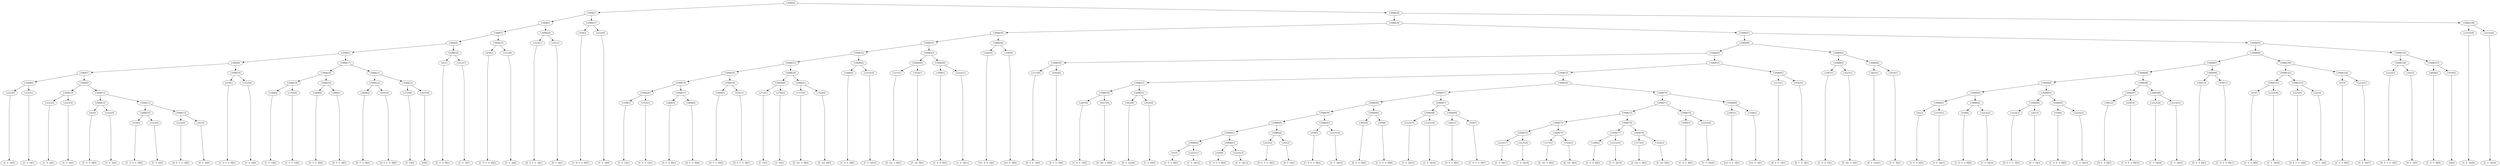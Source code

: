 digraph sample{
"L2223(0)"->"[C  E  A](0)"
"L2223(1)"->"[C  E  A](1)"
"L5068(8)"->"L2223(0)"
"L5068(8)"->"L2223(1)"
"L2223(2)"->"[C  E  A](2)"
"L2223(3)"->"[C  E  A](3)"
"L5068(10)"->"L2223(2)"
"L5068(10)"->"L2223(3)"
"L81(0)"->"[C  E  A  B](0)"
"L2223(4)"->"[C  E  A](4)"
"L5068(12)"->"L81(0)"
"L5068(12)"->"L2223(4)"
"L439(0)"->"[C  D  E  A  B](0)"
"L2223(5)"->"[C  E  A](5)"
"L5068(14)"->"L439(0)"
"L5068(14)"->"L2223(5)"
"L2232(0)"->"[D  E  F  G  A](0)"
"L241(0)"->"[D  F  A](0)"
"L5068(15)"->"L2232(0)"
"L5068(15)"->"L241(0)"
"L5068(13)"->"L5068(14)"
"L5068(13)"->"L5068(15)"
"L5068(11)"->"L5068(12)"
"L5068(11)"->"L5068(13)"
"L5068(9)"->"L5068(10)"
"L5068(9)"->"L5068(11)"
"L5068(7)"->"L5068(8)"
"L5068(7)"->"L5068(9)"
"L439(1)"->"[C  D  E  A  B](1)"
"L2223(6)"->"[C  E  A](6)"
"L5068(16)"->"L439(1)"
"L5068(16)"->"L2223(6)"
"L5068(6)"->"L5068(7)"
"L5068(6)"->"L5068(16)"
"L3398(0)"->"[C  E  G](0)"
"L3335(0)"->"[C  E  F  G](0)"
"L5068(19)"->"L3398(0)"
"L5068(19)"->"L3335(0)"
"L2808(0)"->"[D  F  G  B](0)"
"L2808(1)"->"[D  F  G  B](1)"
"L5068(20)"->"L2808(0)"
"L5068(20)"->"L2808(1)"
"L5068(18)"->"L5068(19)"
"L5068(18)"->"L5068(20)"
"L2808(2)"->"[D  F  G  B](2)"
"L4291(0)"->"[D  E  F  G  B](0)"
"L5068(22)"->"L2808(2)"
"L5068(22)"->"L4291(0)"
"L2710(0)"->"[C  E](0)"
"L4435(0)"->"[E](0)"
"L5068(23)"->"L2710(0)"
"L5068(23)"->"L4435(0)"
"L5068(21)"->"L5068(22)"
"L5068(21)"->"L5068(23)"
"L5068(17)"->"L5068(18)"
"L5068(17)"->"L5068(21)"
"L5068(5)"->"L5068(6)"
"L5068(5)"->"L5068(17)"
"L81(1)"->"[C  E  A  B](1)"
"L2223(7)"->"[C  E  A](7)"
"L5068(24)"->"L81(1)"
"L5068(24)"->"L2223(7)"
"L5068(4)"->"L5068(5)"
"L5068(4)"->"L5068(24)"
"L439(2)"->"[C  D  E  A  B](2)"
"L2223(8)"->"[C  E  A](8)"
"L5068(25)"->"L439(2)"
"L5068(25)"->"L2223(8)"
"L5068(3)"->"L5068(4)"
"L5068(3)"->"L5068(25)"
"L2232(1)"->"[D  E  F  G  A](1)"
"L241(1)"->"[D  F  A](1)"
"L5068(26)"->"L2232(1)"
"L5068(26)"->"L241(1)"
"L5068(2)"->"L5068(3)"
"L5068(2)"->"L5068(26)"
"L439(3)"->"[C  D  E  A  B](3)"
"L2223(9)"->"[C  E  A](9)"
"L5068(27)"->"L439(3)"
"L5068(27)"->"L2223(9)"
"L5068(1)"->"L5068(2)"
"L5068(1)"->"L5068(27)"
"L3398(1)"->"[C  E  G](1)"
"L3335(1)"->"[C  E  F  G](1)"
"L5068(36)"->"L3398(1)"
"L5068(36)"->"L3335(1)"
"L2808(3)"->"[D  F  G  B](3)"
"L2808(4)"->"[D  F  G  B](4)"
"L5068(37)"->"L2808(3)"
"L5068(37)"->"L2808(4)"
"L5068(35)"->"L5068(36)"
"L5068(35)"->"L5068(37)"
"L2808(5)"->"[D  F  G  B](5)"
"L4291(1)"->"[D  E  F  G  B](1)"
"L5068(38)"->"L2808(5)"
"L5068(38)"->"L4291(1)"
"L5068(34)"->"L5068(35)"
"L5068(34)"->"L5068(38)"
"L2710(1)"->"[C  E](1)"
"L2710(2)"->"[C  E](2)"
"L5068(40)"->"L2710(1)"
"L5068(40)"->"L2710(2)"
"L1575(0)"->"[E  Gis  A  B](0)"
"L3524(0)"->"[E  Gis  B](0)"
"L5068(41)"->"L1575(0)"
"L5068(41)"->"L3524(0)"
"L5068(39)"->"L5068(40)"
"L5068(39)"->"L5068(41)"
"L5068(33)"->"L5068(34)"
"L5068(33)"->"L5068(39)"
"L1066(0)"->"[C  D  A  B](0)"
"L2223(10)"->"[C  E  A](10)"
"L5068(42)"->"L1066(0)"
"L5068(42)"->"L2223(10)"
"L5068(32)"->"L5068(33)"
"L5068(32)"->"L5068(42)"
"L1575(1)"->"[E  Gis  A  B](1)"
"L3524(1)"->"[E  Gis  B](1)"
"L5068(44)"->"L1575(1)"
"L5068(44)"->"L3524(1)"
"L1066(1)"->"[C  D  A  B](1)"
"L2223(11)"->"[C  E  A](11)"
"L5068(45)"->"L1066(1)"
"L5068(45)"->"L2223(11)"
"L5068(43)"->"L5068(44)"
"L5068(43)"->"L5068(45)"
"L5068(31)"->"L5068(32)"
"L5068(31)"->"L5068(43)"
"L2482(0)"->"[Cis  D  E  A](0)"
"L3249(0)"->"[Cis  E  A](0)"
"L5068(46)"->"L2482(0)"
"L5068(46)"->"L3249(0)"
"L5068(30)"->"L5068(31)"
"L5068(30)"->"L5068(46)"
"L2115(0)"->"[D  E  F  G](0)"
"L4583(0)"->"[E  F  G  A](0)"
"L5068(50)"->"L2115(0)"
"L5068(50)"->"L4583(0)"
"L2487(0)"->"[C  D  E  F](0)"
"L4227(0)"->"[D  Dis  A  B](0)"
"L5068(54)"->"L2487(0)"
"L5068(54)"->"L4227(0)"
"L3825(0)"->"[D  E  Gis](0)"
"L2916(0)"->"[C  E  B](0)"
"L5068(55)"->"L3825(0)"
"L5068(55)"->"L2916(0)"
"L5068(53)"->"L5068(54)"
"L5068(53)"->"L5068(55)"
"L81(2)"->"[C  E  A  B](2)"
"L2223(12)"->"[C  E  A](12)"
"L5068(62)"->"L81(2)"
"L5068(62)"->"L2223(12)"
"L439(4)"->"[C  D  E  A  B](4)"
"L2223(13)"->"[C  E  A](13)"
"L5068(63)"->"L439(4)"
"L5068(63)"->"L2223(13)"
"L5068(61)"->"L5068(62)"
"L5068(61)"->"L5068(63)"
"L2232(2)"->"[D  E  F  G  A](2)"
"L241(2)"->"[D  F  A](2)"
"L5068(64)"->"L2232(2)"
"L5068(64)"->"L241(2)"
"L5068(60)"->"L5068(61)"
"L5068(60)"->"L5068(64)"
"L439(5)"->"[C  D  E  A  B](5)"
"L2223(14)"->"[C  E  A](14)"
"L5068(65)"->"L439(5)"
"L5068(65)"->"L2223(14)"
"L5068(59)"->"L5068(60)"
"L5068(59)"->"L5068(65)"
"L3891(0)"->"[D  E  A  B](0)"
"L439(6)"->"[C  D  E  A  B](6)"
"L5068(66)"->"L3891(0)"
"L5068(66)"->"L439(6)"
"L5068(58)"->"L5068(59)"
"L5068(58)"->"L5068(66)"
"L2223(15)"->"[C  E  A](15)"
"L2223(16)"->"[C  E  A](16)"
"L5068(68)"->"L2223(15)"
"L5068(68)"->"L2223(16)"
"L3891(1)"->"[D  E  A  B](1)"
"L439(7)"->"[C  D  E  A  B](7)"
"L5068(69)"->"L3891(1)"
"L5068(69)"->"L439(7)"
"L5068(67)"->"L5068(68)"
"L5068(67)"->"L5068(69)"
"L5068(57)"->"L5068(58)"
"L5068(57)"->"L5068(67)"
"L2223(17)"->"[C  E  A](17)"
"L2223(18)"->"[C  E  A](18)"
"L5068(74)"->"L2223(17)"
"L5068(74)"->"L2223(18)"
"L1575(2)"->"[E  Gis  A  B](2)"
"L3524(2)"->"[E  Gis  B](2)"
"L5068(75)"->"L1575(2)"
"L5068(75)"->"L3524(2)"
"L5068(73)"->"L5068(74)"
"L5068(73)"->"L5068(75)"
"L1066(2)"->"[C  D  A  B](2)"
"L2223(19)"->"[C  E  A](19)"
"L5068(77)"->"L1066(2)"
"L5068(77)"->"L2223(19)"
"L1575(3)"->"[E  Gis  A  B](3)"
"L3524(3)"->"[E  Gis  B](3)"
"L5068(78)"->"L1575(3)"
"L5068(78)"->"L3524(3)"
"L5068(76)"->"L5068(77)"
"L5068(76)"->"L5068(78)"
"L5068(72)"->"L5068(73)"
"L5068(72)"->"L5068(76)"
"L1066(3)"->"[C  D  A  B](3)"
"L2223(20)"->"[C  E  A](20)"
"L5068(79)"->"L1066(3)"
"L5068(79)"->"L2223(20)"
"L5068(71)"->"L5068(72)"
"L5068(71)"->"L5068(79)"
"L2482(1)"->"[Cis  D  E  A](1)"
"L3249(1)"->"[Cis  E  A](1)"
"L5068(80)"->"L2482(1)"
"L5068(80)"->"L3249(1)"
"L5068(70)"->"L5068(71)"
"L5068(70)"->"L5068(80)"
"L5068(56)"->"L5068(57)"
"L5068(56)"->"L5068(70)"
"L5068(52)"->"L5068(53)"
"L5068(52)"->"L5068(56)"
"L2115(1)"->"[D  E  F  G](1)"
"L4583(1)"->"[E  F  G  A](1)"
"L5068(81)"->"L2115(1)"
"L5068(81)"->"L4583(1)"
"L5068(51)"->"L5068(52)"
"L5068(51)"->"L5068(81)"
"L5068(49)"->"L5068(50)"
"L5068(49)"->"L5068(51)"
"L2487(1)"->"[C  D  E  F](1)"
"L4227(1)"->"[D  Dis  A  B](1)"
"L5068(83)"->"L2487(1)"
"L5068(83)"->"L4227(1)"
"L3825(1)"->"[D  E  Gis](1)"
"L2916(1)"->"[C  E  B](1)"
"L5068(84)"->"L3825(1)"
"L5068(84)"->"L2916(1)"
"L5068(82)"->"L5068(83)"
"L5068(82)"->"L5068(84)"
"L5068(48)"->"L5068(49)"
"L5068(48)"->"L5068(82)"
"L81(3)"->"[C  E  A  B](3)"
"L2223(21)"->"[C  E  A](21)"
"L5068(91)"->"L81(3)"
"L5068(91)"->"L2223(21)"
"L439(8)"->"[C  D  E  A  B](8)"
"L2223(22)"->"[C  E  A](22)"
"L5068(92)"->"L439(8)"
"L5068(92)"->"L2223(22)"
"L5068(90)"->"L5068(91)"
"L5068(90)"->"L5068(92)"
"L2232(3)"->"[D  E  F  G  A](3)"
"L241(3)"->"[D  F  A](3)"
"L5068(94)"->"L2232(3)"
"L5068(94)"->"L241(3)"
"L439(9)"->"[C  D  E  A  B](9)"
"L2223(23)"->"[C  E  A](23)"
"L5068(95)"->"L439(9)"
"L5068(95)"->"L2223(23)"
"L5068(93)"->"L5068(94)"
"L5068(93)"->"L5068(95)"
"L5068(89)"->"L5068(90)"
"L5068(89)"->"L5068(93)"
"L3891(2)"->"[D  E  A  B](2)"
"L439(10)"->"[C  D  E  A  B](10)"
"L5068(97)"->"L3891(2)"
"L5068(97)"->"L439(10)"
"L2223(24)"->"[C  E  A](24)"
"L2223(25)"->"[C  E  A](25)"
"L5068(98)"->"L2223(24)"
"L5068(98)"->"L2223(25)"
"L5068(96)"->"L5068(97)"
"L5068(96)"->"L5068(98)"
"L5068(88)"->"L5068(89)"
"L5068(88)"->"L5068(96)"
"L3891(3)"->"[D  E  A  B](3)"
"L439(11)"->"[C  D  E  A  B](11)"
"L5068(99)"->"L3891(3)"
"L5068(99)"->"L439(11)"
"L5068(87)"->"L5068(88)"
"L5068(87)"->"L5068(99)"
"L81(4)"->"[C  E  A  B](4)"
"L2223(26)"->"[C  E  A](26)"
"L5068(102)"->"L81(4)"
"L5068(102)"->"L2223(26)"
"L2232(4)"->"[D  E  F  G  A](4)"
"L241(4)"->"[D  F  A](4)"
"L5068(103)"->"L2232(4)"
"L5068(103)"->"L241(4)"
"L5068(101)"->"L5068(102)"
"L5068(101)"->"L5068(103)"
"L81(5)"->"[C  E  A  B](5)"
"L2223(27)"->"[C  E  A](27)"
"L5068(104)"->"L81(5)"
"L5068(104)"->"L2223(27)"
"L5068(100)"->"L5068(101)"
"L5068(100)"->"L5068(104)"
"L5068(86)"->"L5068(87)"
"L5068(86)"->"L5068(100)"
"L2232(5)"->"[D  E  F  G  A](5)"
"L241(5)"->"[D  F  A](5)"
"L5068(106)"->"L2232(5)"
"L5068(106)"->"L241(5)"
"L4604(0)"->"[C  D  E  B](0)"
"L3476(0)"->"[A](0)"
"L5068(107)"->"L4604(0)"
"L5068(107)"->"L3476(0)"
"L5068(105)"->"L5068(106)"
"L5068(105)"->"L5068(107)"
"L5068(85)"->"L5068(86)"
"L5068(85)"->"L5068(105)"
"L5068(47)"->"L5068(48)"
"L5068(47)"->"L5068(85)"
"L5068(29)"->"L5068(30)"
"L5068(29)"->"L5068(47)"
"L2223(28)"->"[C  E  A](28)"
"L2223(29)"->"[C  E  A](29)"
"L5068(108)"->"L2223(28)"
"L5068(108)"->"L2223(29)"
"L5068(28)"->"L5068(29)"
"L5068(28)"->"L5068(108)"
"L5068(0)"->"L5068(1)"
"L5068(0)"->"L5068(28)"
{rank = min; "L5068(0)"}
{rank = same; "L5068(1)"; "L5068(28)";}
{rank = same; "L5068(2)"; "L5068(27)"; "L5068(29)"; "L5068(108)";}
{rank = same; "L5068(3)"; "L5068(26)"; "L439(3)"; "L2223(9)"; "L5068(30)"; "L5068(47)"; "L2223(28)"; "L2223(29)";}
{rank = same; "L5068(4)"; "L5068(25)"; "L2232(1)"; "L241(1)"; "L5068(31)"; "L5068(46)"; "L5068(48)"; "L5068(85)";}
{rank = same; "L5068(5)"; "L5068(24)"; "L439(2)"; "L2223(8)"; "L5068(32)"; "L5068(43)"; "L2482(0)"; "L3249(0)"; "L5068(49)"; "L5068(82)"; "L5068(86)"; "L5068(105)";}
{rank = same; "L5068(6)"; "L5068(17)"; "L81(1)"; "L2223(7)"; "L5068(33)"; "L5068(42)"; "L5068(44)"; "L5068(45)"; "L5068(50)"; "L5068(51)"; "L5068(83)"; "L5068(84)"; "L5068(87)"; "L5068(100)"; "L5068(106)"; "L5068(107)";}
{rank = same; "L5068(7)"; "L5068(16)"; "L5068(18)"; "L5068(21)"; "L5068(34)"; "L5068(39)"; "L1066(0)"; "L2223(10)"; "L1575(1)"; "L3524(1)"; "L1066(1)"; "L2223(11)"; "L2115(0)"; "L4583(0)"; "L5068(52)"; "L5068(81)"; "L2487(1)"; "L4227(1)"; "L3825(1)"; "L2916(1)"; "L5068(88)"; "L5068(99)"; "L5068(101)"; "L5068(104)"; "L2232(5)"; "L241(5)"; "L4604(0)"; "L3476(0)";}
{rank = same; "L5068(8)"; "L5068(9)"; "L439(1)"; "L2223(6)"; "L5068(19)"; "L5068(20)"; "L5068(22)"; "L5068(23)"; "L5068(35)"; "L5068(38)"; "L5068(40)"; "L5068(41)"; "L5068(53)"; "L5068(56)"; "L2115(1)"; "L4583(1)"; "L5068(89)"; "L5068(96)"; "L3891(3)"; "L439(11)"; "L5068(102)"; "L5068(103)"; "L81(5)"; "L2223(27)";}
{rank = same; "L2223(0)"; "L2223(1)"; "L5068(10)"; "L5068(11)"; "L3398(0)"; "L3335(0)"; "L2808(0)"; "L2808(1)"; "L2808(2)"; "L4291(0)"; "L2710(0)"; "L4435(0)"; "L5068(36)"; "L5068(37)"; "L2808(5)"; "L4291(1)"; "L2710(1)"; "L2710(2)"; "L1575(0)"; "L3524(0)"; "L5068(54)"; "L5068(55)"; "L5068(57)"; "L5068(70)"; "L5068(90)"; "L5068(93)"; "L5068(97)"; "L5068(98)"; "L81(4)"; "L2223(26)"; "L2232(4)"; "L241(4)";}
{rank = same; "L2223(2)"; "L2223(3)"; "L5068(12)"; "L5068(13)"; "L3398(1)"; "L3335(1)"; "L2808(3)"; "L2808(4)"; "L2487(0)"; "L4227(0)"; "L3825(0)"; "L2916(0)"; "L5068(58)"; "L5068(67)"; "L5068(71)"; "L5068(80)"; "L5068(91)"; "L5068(92)"; "L5068(94)"; "L5068(95)"; "L3891(2)"; "L439(10)"; "L2223(24)"; "L2223(25)";}
{rank = same; "L81(0)"; "L2223(4)"; "L5068(14)"; "L5068(15)"; "L5068(59)"; "L5068(66)"; "L5068(68)"; "L5068(69)"; "L5068(72)"; "L5068(79)"; "L2482(1)"; "L3249(1)"; "L81(3)"; "L2223(21)"; "L439(8)"; "L2223(22)"; "L2232(3)"; "L241(3)"; "L439(9)"; "L2223(23)";}
{rank = same; "L439(0)"; "L2223(5)"; "L2232(0)"; "L241(0)"; "L5068(60)"; "L5068(65)"; "L3891(0)"; "L439(6)"; "L2223(15)"; "L2223(16)"; "L3891(1)"; "L439(7)"; "L5068(73)"; "L5068(76)"; "L1066(3)"; "L2223(20)";}
{rank = same; "L5068(61)"; "L5068(64)"; "L439(5)"; "L2223(14)"; "L5068(74)"; "L5068(75)"; "L5068(77)"; "L5068(78)";}
{rank = same; "L5068(62)"; "L5068(63)"; "L2232(2)"; "L241(2)"; "L2223(17)"; "L2223(18)"; "L1575(2)"; "L3524(2)"; "L1066(2)"; "L2223(19)"; "L1575(3)"; "L3524(3)";}
{rank = same; "L81(2)"; "L2223(12)"; "L439(4)"; "L2223(13)";}
{rank = max; "[A](0)"; "[C  D  A  B](0)"; "[C  D  A  B](1)"; "[C  D  A  B](2)"; "[C  D  A  B](3)"; "[C  D  E  A  B](0)"; "[C  D  E  A  B](1)"; "[C  D  E  A  B](10)"; "[C  D  E  A  B](11)"; "[C  D  E  A  B](2)"; "[C  D  E  A  B](3)"; "[C  D  E  A  B](4)"; "[C  D  E  A  B](5)"; "[C  D  E  A  B](6)"; "[C  D  E  A  B](7)"; "[C  D  E  A  B](8)"; "[C  D  E  A  B](9)"; "[C  D  E  B](0)"; "[C  D  E  F](0)"; "[C  D  E  F](1)"; "[C  E  A  B](0)"; "[C  E  A  B](1)"; "[C  E  A  B](2)"; "[C  E  A  B](3)"; "[C  E  A  B](4)"; "[C  E  A  B](5)"; "[C  E  A](0)"; "[C  E  A](1)"; "[C  E  A](10)"; "[C  E  A](11)"; "[C  E  A](12)"; "[C  E  A](13)"; "[C  E  A](14)"; "[C  E  A](15)"; "[C  E  A](16)"; "[C  E  A](17)"; "[C  E  A](18)"; "[C  E  A](19)"; "[C  E  A](2)"; "[C  E  A](20)"; "[C  E  A](21)"; "[C  E  A](22)"; "[C  E  A](23)"; "[C  E  A](24)"; "[C  E  A](25)"; "[C  E  A](26)"; "[C  E  A](27)"; "[C  E  A](28)"; "[C  E  A](29)"; "[C  E  A](3)"; "[C  E  A](4)"; "[C  E  A](5)"; "[C  E  A](6)"; "[C  E  A](7)"; "[C  E  A](8)"; "[C  E  A](9)"; "[C  E  B](0)"; "[C  E  B](1)"; "[C  E  F  G](0)"; "[C  E  F  G](1)"; "[C  E  G](0)"; "[C  E  G](1)"; "[C  E](0)"; "[C  E](1)"; "[C  E](2)"; "[Cis  D  E  A](0)"; "[Cis  D  E  A](1)"; "[Cis  E  A](0)"; "[Cis  E  A](1)"; "[D  Dis  A  B](0)"; "[D  Dis  A  B](1)"; "[D  E  A  B](0)"; "[D  E  A  B](1)"; "[D  E  A  B](2)"; "[D  E  A  B](3)"; "[D  E  F  G  A](0)"; "[D  E  F  G  A](1)"; "[D  E  F  G  A](2)"; "[D  E  F  G  A](3)"; "[D  E  F  G  A](4)"; "[D  E  F  G  A](5)"; "[D  E  F  G  B](0)"; "[D  E  F  G  B](1)"; "[D  E  F  G](0)"; "[D  E  F  G](1)"; "[D  E  Gis](0)"; "[D  E  Gis](1)"; "[D  F  A](0)"; "[D  F  A](1)"; "[D  F  A](2)"; "[D  F  A](3)"; "[D  F  A](4)"; "[D  F  A](5)"; "[D  F  G  B](0)"; "[D  F  G  B](1)"; "[D  F  G  B](2)"; "[D  F  G  B](3)"; "[D  F  G  B](4)"; "[D  F  G  B](5)"; "[E  F  G  A](0)"; "[E  F  G  A](1)"; "[E  Gis  A  B](0)"; "[E  Gis  A  B](1)"; "[E  Gis  A  B](2)"; "[E  Gis  A  B](3)"; "[E  Gis  B](0)"; "[E  Gis  B](1)"; "[E  Gis  B](2)"; "[E  Gis  B](3)"; "[E](0)";}
}
